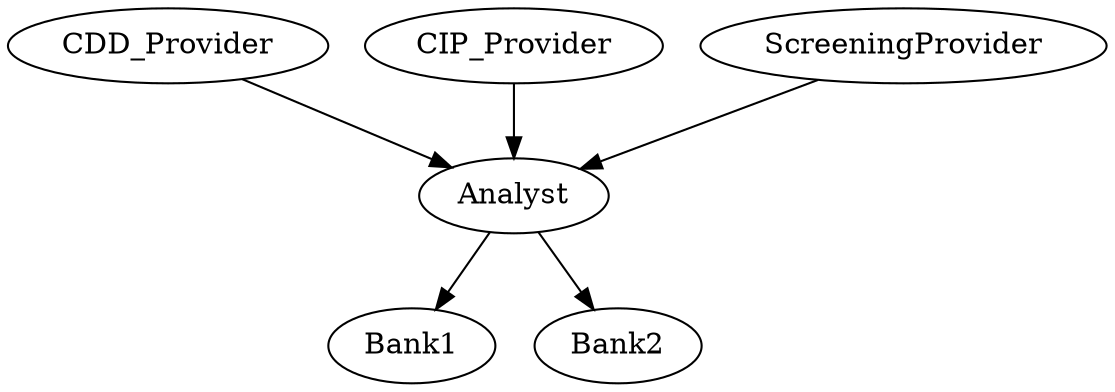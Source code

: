 digraph {

"CDD_Provider" -> Analyst;
"CIP_Provider" -> Analyst;
"ScreeningProvider" -> Analyst;
Analyst -> Bank1;
Analyst -> Bank2;

}
